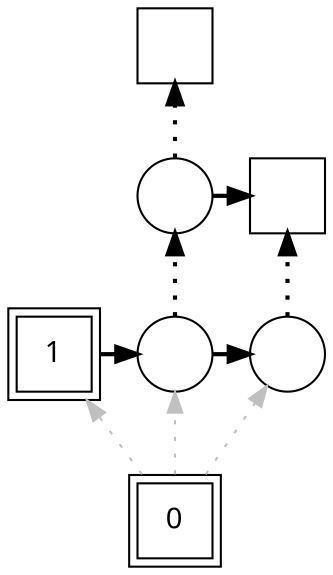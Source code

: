 digraph G {
rankdir = BT;
Node [ fontname="Arial Unicode Multicast"];
Player		[ label="1" shape=square peripheries=2];
Ground		[ label="0" shape=square peripheries=2];
Sausage1		[ label="" shape=circle];
Sausage0		[ label="" shape=circle];
Sausage2		[ label="" shape=circle];
Island1		[ label="" shape=square];
Island0		[ label="" shape=square];
{rank=same; Player,Sausage1};
{rank=same; Sausage1,Sausage2};
	"Ground" -> "Player" [style=dotted color="gray"];
	"Player" -> "Sausage1" [constraint=false  penwidth=2];
	"Ground" -> "Sausage1" [style=dotted color="gray"];
	"Sausage1" -> "Sausage0" [style=dotted  penwidth=2];
	"Sausage1" -> "Sausage2" [constraint=false  penwidth=2];
	"Sausage0" -> "Island1" [style=dotted  penwidth=2];
	"Sausage0" -> "Island0" [constraint=false  penwidth=2];
	"Ground" -> "Sausage2" [style=dotted color="gray"];
	"Sausage2" -> "Island0" [style=dotted  penwidth=2];
}